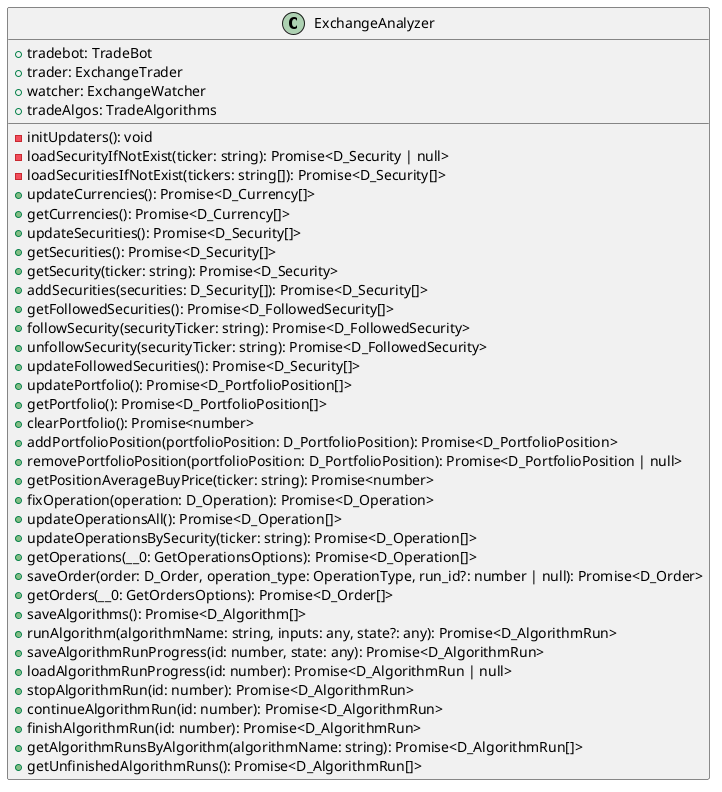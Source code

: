 @startuml
class ExchangeAnalyzer {
    +tradebot: TradeBot
    +trader: ExchangeTrader
    +watcher: ExchangeWatcher
    +tradeAlgos: TradeAlgorithms
    -initUpdaters(): void
    -loadSecurityIfNotExist(ticker: string): Promise<D_Security | null>
    -loadSecuritiesIfNotExist(tickers: string[]): Promise<D_Security[]>
    +updateCurrencies(): Promise<D_Currency[]>
    +getCurrencies(): Promise<D_Currency[]>
    +updateSecurities(): Promise<D_Security[]>
    +getSecurities(): Promise<D_Security[]>
    +getSecurity(ticker: string): Promise<D_Security>
    +addSecurities(securities: D_Security[]): Promise<D_Security[]>
    +getFollowedSecurities(): Promise<D_FollowedSecurity[]>
    +followSecurity(securityTicker: string): Promise<D_FollowedSecurity>
    +unfollowSecurity(securityTicker: string): Promise<D_FollowedSecurity>
    +updateFollowedSecurities(): Promise<D_Security[]>
    +updatePortfolio(): Promise<D_PortfolioPosition[]>
    +getPortfolio(): Promise<D_PortfolioPosition[]>
    +clearPortfolio(): Promise<number>
    +addPortfolioPosition(portfolioPosition: D_PortfolioPosition): Promise<D_PortfolioPosition>
    +removePortfolioPosition(portfolioPosition: D_PortfolioPosition): Promise<D_PortfolioPosition | null>
    +getPositionAverageBuyPrice(ticker: string): Promise<number>
    +fixOperation(operation: D_Operation): Promise<D_Operation>
    +updateOperationsAll(): Promise<D_Operation[]>
    +updateOperationsBySecurity(ticker: string): Promise<D_Operation[]>
    +getOperations(__0: GetOperationsOptions): Promise<D_Operation[]>
    +saveOrder(order: D_Order, operation_type: OperationType, run_id?: number | null): Promise<D_Order>
    +getOrders(__0: GetOrdersOptions): Promise<D_Order[]>
    +saveAlgorithms(): Promise<D_Algorithm[]>
    +runAlgorithm(algorithmName: string, inputs: any, state?: any): Promise<D_AlgorithmRun>
    +saveAlgorithmRunProgress(id: number, state: any): Promise<D_AlgorithmRun>
    +loadAlgorithmRunProgress(id: number): Promise<D_AlgorithmRun | null>
    +stopAlgorithmRun(id: number): Promise<D_AlgorithmRun>
    +continueAlgorithmRun(id: number): Promise<D_AlgorithmRun>
    +finishAlgorithmRun(id: number): Promise<D_AlgorithmRun>
    +getAlgorithmRunsByAlgorithm(algorithmName: string): Promise<D_AlgorithmRun[]>
    +getUnfinishedAlgorithmRuns(): Promise<D_AlgorithmRun[]>
}
@enduml
